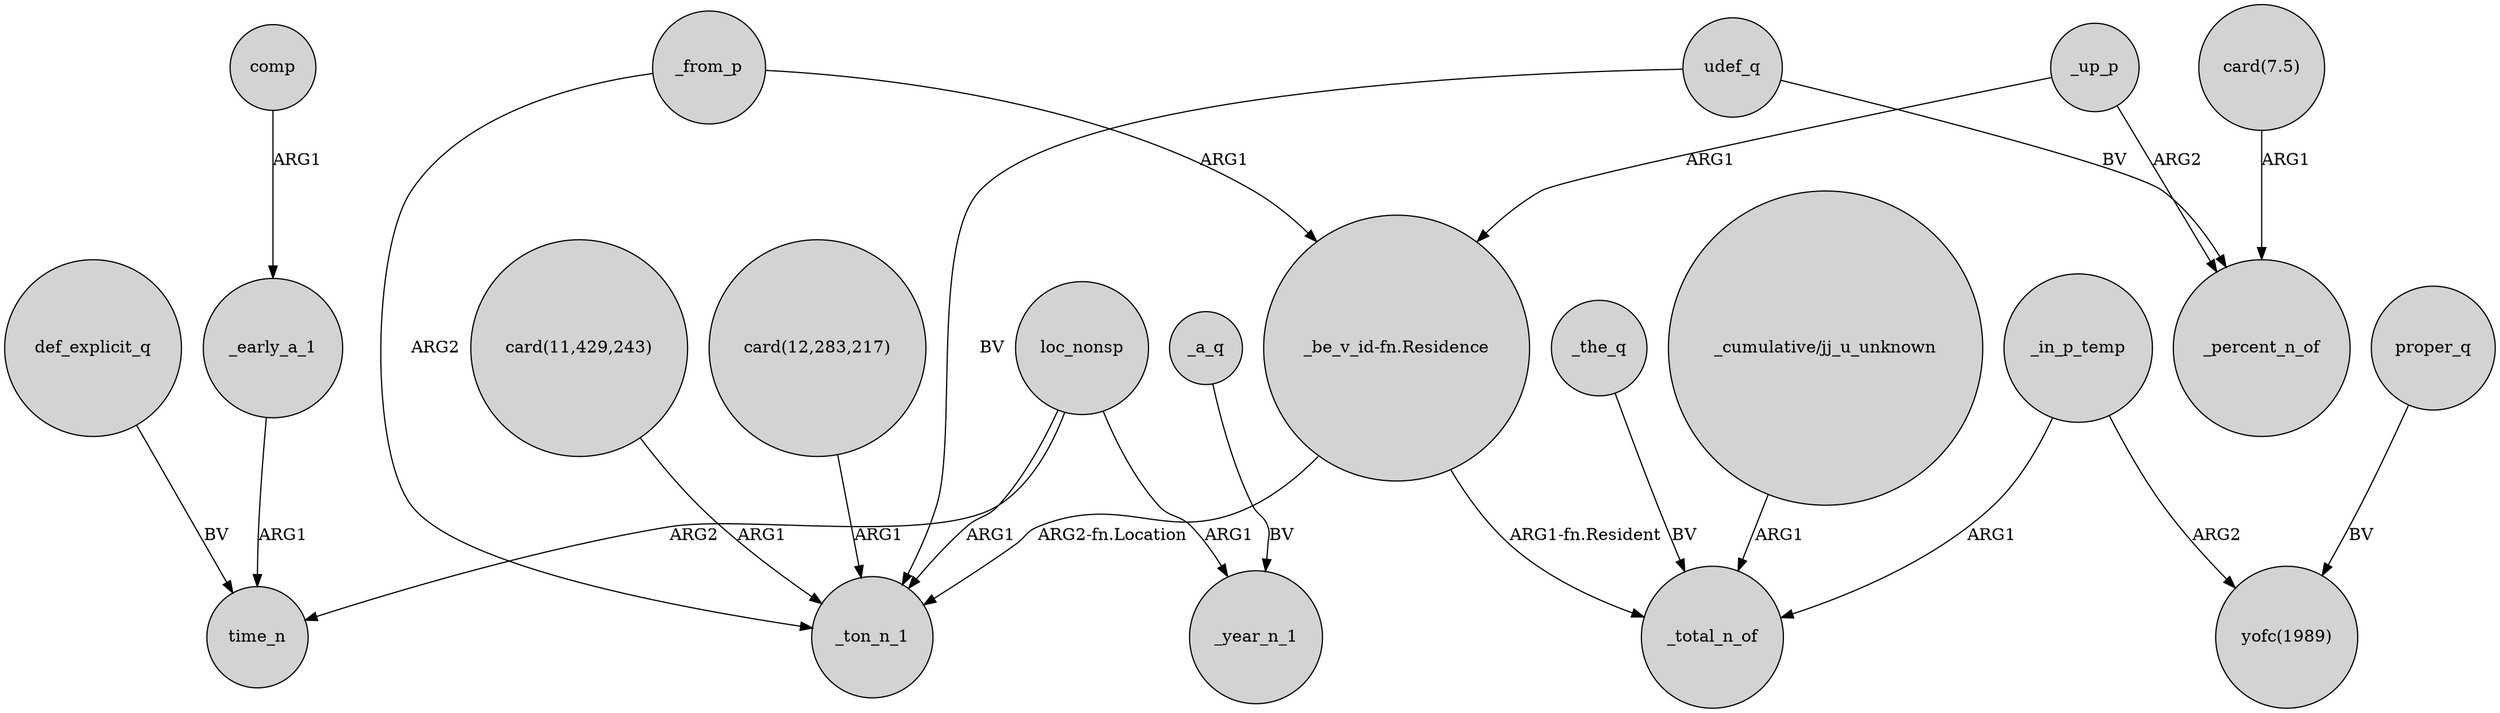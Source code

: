 digraph {
	node [shape=circle style=filled]
	_early_a_1 -> time_n [label=ARG1]
	_up_p -> _percent_n_of [label=ARG2]
	_in_p_temp -> "yofc(1989)" [label=ARG2]
	_the_q -> _total_n_of [label=BV]
	_from_p -> _ton_n_1 [label=ARG2]
	loc_nonsp -> _year_n_1 [label=ARG1]
	"_be_v_id-fn.Residence" -> _ton_n_1 [label="ARG2-fn.Location"]
	comp -> _early_a_1 [label=ARG1]
	_up_p -> "_be_v_id-fn.Residence" [label=ARG1]
	"_cumulative/jj_u_unknown" -> _total_n_of [label=ARG1]
	_from_p -> "_be_v_id-fn.Residence" [label=ARG1]
	_a_q -> _year_n_1 [label=BV]
	"card(7.5)" -> _percent_n_of [label=ARG1]
	udef_q -> _percent_n_of [label=BV]
	proper_q -> "yofc(1989)" [label=BV]
	udef_q -> _ton_n_1 [label=BV]
	"_be_v_id-fn.Residence" -> _total_n_of [label="ARG1-fn.Resident"]
	loc_nonsp -> _ton_n_1 [label=ARG1]
	def_explicit_q -> time_n [label=BV]
	_in_p_temp -> _total_n_of [label=ARG1]
	"card(11,429,243)" -> _ton_n_1 [label=ARG1]
	loc_nonsp -> time_n [label=ARG2]
	"card(12,283,217)" -> _ton_n_1 [label=ARG1]
}
